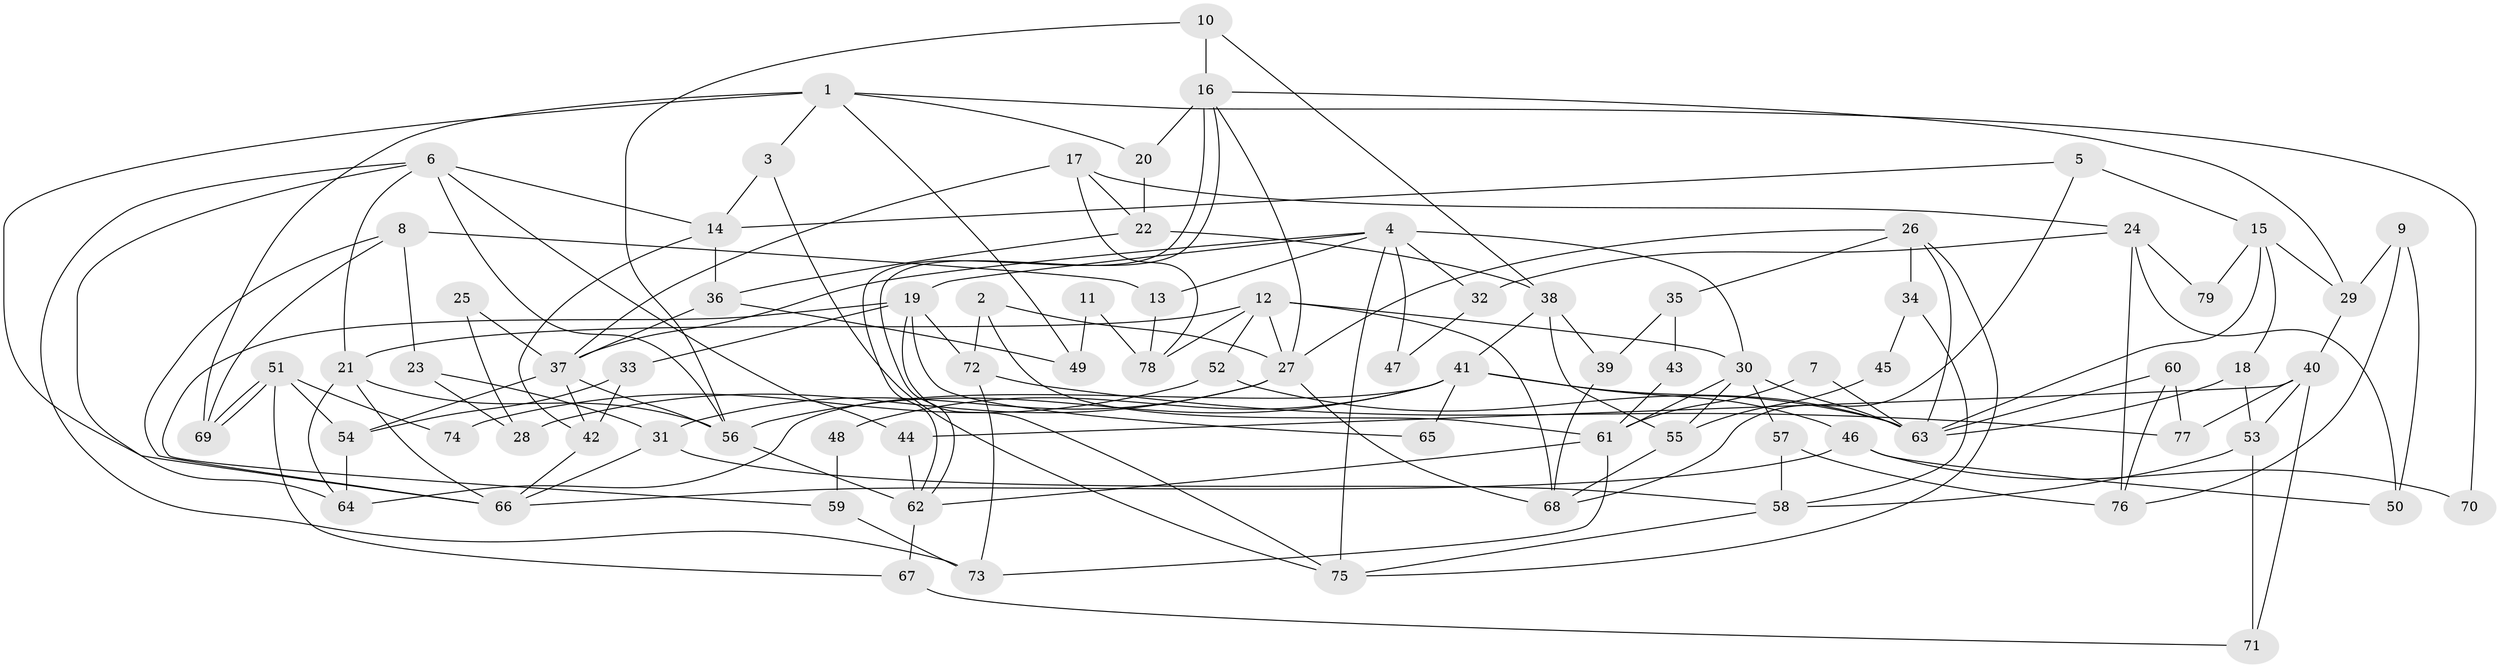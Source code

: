 // coarse degree distribution, {3: 0.25, 6: 0.25, 8: 0.125, 7: 0.025, 4: 0.175, 2: 0.025, 5: 0.1, 9: 0.025, 12: 0.025}
// Generated by graph-tools (version 1.1) at 2025/37/03/04/25 23:37:04]
// undirected, 79 vertices, 158 edges
graph export_dot {
  node [color=gray90,style=filled];
  1;
  2;
  3;
  4;
  5;
  6;
  7;
  8;
  9;
  10;
  11;
  12;
  13;
  14;
  15;
  16;
  17;
  18;
  19;
  20;
  21;
  22;
  23;
  24;
  25;
  26;
  27;
  28;
  29;
  30;
  31;
  32;
  33;
  34;
  35;
  36;
  37;
  38;
  39;
  40;
  41;
  42;
  43;
  44;
  45;
  46;
  47;
  48;
  49;
  50;
  51;
  52;
  53;
  54;
  55;
  56;
  57;
  58;
  59;
  60;
  61;
  62;
  63;
  64;
  65;
  66;
  67;
  68;
  69;
  70;
  71;
  72;
  73;
  74;
  75;
  76;
  77;
  78;
  79;
  1 -- 66;
  1 -- 20;
  1 -- 3;
  1 -- 49;
  1 -- 69;
  1 -- 70;
  2 -- 72;
  2 -- 27;
  2 -- 61;
  3 -- 75;
  3 -- 14;
  4 -- 19;
  4 -- 30;
  4 -- 13;
  4 -- 32;
  4 -- 37;
  4 -- 47;
  4 -- 75;
  5 -- 14;
  5 -- 15;
  5 -- 68;
  6 -- 14;
  6 -- 21;
  6 -- 44;
  6 -- 56;
  6 -- 64;
  6 -- 73;
  7 -- 61;
  7 -- 63;
  8 -- 69;
  8 -- 13;
  8 -- 23;
  8 -- 66;
  9 -- 29;
  9 -- 76;
  9 -- 50;
  10 -- 56;
  10 -- 16;
  10 -- 38;
  11 -- 78;
  11 -- 49;
  12 -- 30;
  12 -- 27;
  12 -- 21;
  12 -- 52;
  12 -- 68;
  12 -- 78;
  13 -- 78;
  14 -- 42;
  14 -- 36;
  15 -- 18;
  15 -- 63;
  15 -- 29;
  15 -- 79;
  16 -- 62;
  16 -- 62;
  16 -- 29;
  16 -- 20;
  16 -- 27;
  17 -- 22;
  17 -- 37;
  17 -- 24;
  17 -- 78;
  18 -- 63;
  18 -- 53;
  19 -- 75;
  19 -- 33;
  19 -- 59;
  19 -- 65;
  19 -- 72;
  20 -- 22;
  21 -- 56;
  21 -- 64;
  21 -- 66;
  22 -- 36;
  22 -- 38;
  23 -- 31;
  23 -- 28;
  24 -- 50;
  24 -- 32;
  24 -- 76;
  24 -- 79;
  25 -- 37;
  25 -- 28;
  26 -- 75;
  26 -- 27;
  26 -- 34;
  26 -- 35;
  26 -- 63;
  27 -- 68;
  27 -- 28;
  27 -- 31;
  29 -- 40;
  30 -- 63;
  30 -- 61;
  30 -- 55;
  30 -- 57;
  31 -- 66;
  31 -- 58;
  32 -- 47;
  33 -- 42;
  33 -- 54;
  34 -- 58;
  34 -- 45;
  35 -- 39;
  35 -- 43;
  36 -- 37;
  36 -- 49;
  37 -- 56;
  37 -- 42;
  37 -- 54;
  38 -- 55;
  38 -- 39;
  38 -- 41;
  39 -- 68;
  40 -- 44;
  40 -- 71;
  40 -- 53;
  40 -- 77;
  41 -- 64;
  41 -- 46;
  41 -- 48;
  41 -- 56;
  41 -- 63;
  41 -- 65;
  42 -- 66;
  43 -- 61;
  44 -- 62;
  45 -- 55;
  46 -- 66;
  46 -- 50;
  46 -- 70;
  48 -- 59;
  51 -- 54;
  51 -- 69;
  51 -- 69;
  51 -- 67;
  51 -- 74;
  52 -- 63;
  52 -- 74;
  53 -- 58;
  53 -- 71;
  54 -- 64;
  55 -- 68;
  56 -- 62;
  57 -- 76;
  57 -- 58;
  58 -- 75;
  59 -- 73;
  60 -- 77;
  60 -- 63;
  60 -- 76;
  61 -- 62;
  61 -- 73;
  62 -- 67;
  67 -- 71;
  72 -- 73;
  72 -- 77;
}
